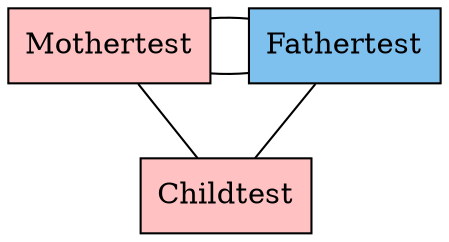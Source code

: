 digraph {
	node [shape=box];
	edge [dir=none];
	Mothertest[label="Mothertest",style=filled,fillcolor=rosybrown1]
	Childtest[label="Childtest",style=filled,fillcolor=rosybrown1]
	Fathertest[label="Fathertest",style=filled,fillcolor=skyblue2]
	{ rank=same Mothertest Fathertest } 
 	Mothertest -> Fathertest;
	Mothertest -> Childtest;
	{ rank=same Fathertest Mothertest } 
 	Fathertest -> Mothertest;
	Fathertest -> Childtest;
}
